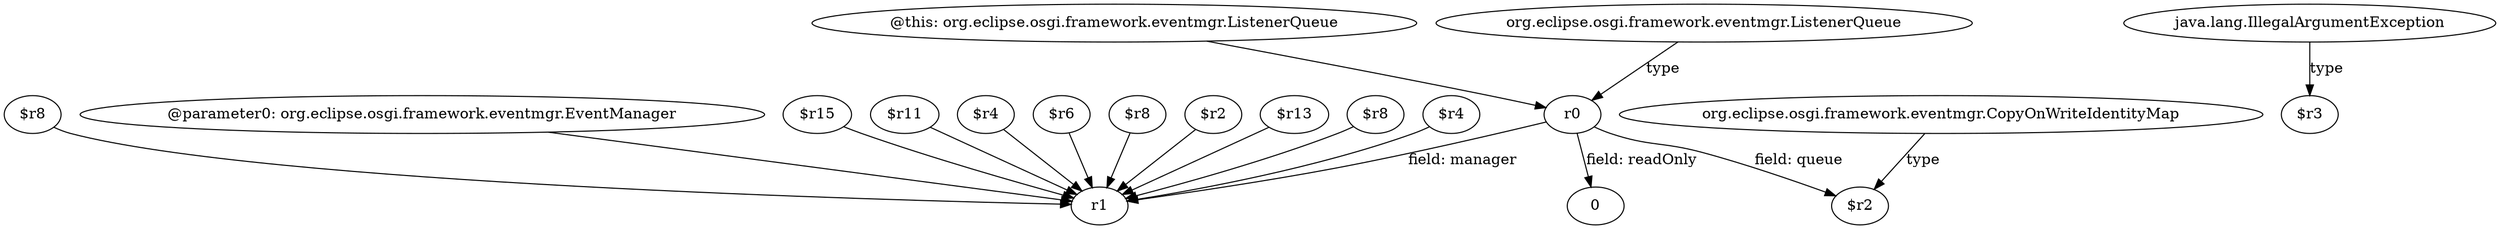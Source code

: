 digraph g {
0[label="@this: org.eclipse.osgi.framework.eventmgr.ListenerQueue"]
1[label="r0"]
0->1[label=""]
2[label="$r8"]
3[label="r1"]
2->3[label=""]
4[label="@parameter0: org.eclipse.osgi.framework.eventmgr.EventManager"]
4->3[label=""]
5[label="$r15"]
5->3[label=""]
6[label="org.eclipse.osgi.framework.eventmgr.CopyOnWriteIdentityMap"]
7[label="$r2"]
6->7[label="type"]
8[label="org.eclipse.osgi.framework.eventmgr.ListenerQueue"]
8->1[label="type"]
9[label="$r11"]
9->3[label=""]
1->7[label="field: queue"]
1->3[label="field: manager"]
10[label="$r4"]
10->3[label=""]
11[label="$r6"]
11->3[label=""]
12[label="java.lang.IllegalArgumentException"]
13[label="$r3"]
12->13[label="type"]
14[label="$r8"]
14->3[label=""]
15[label="$r2"]
15->3[label=""]
16[label="0"]
1->16[label="field: readOnly"]
17[label="$r13"]
17->3[label=""]
18[label="$r8"]
18->3[label=""]
19[label="$r4"]
19->3[label=""]
}